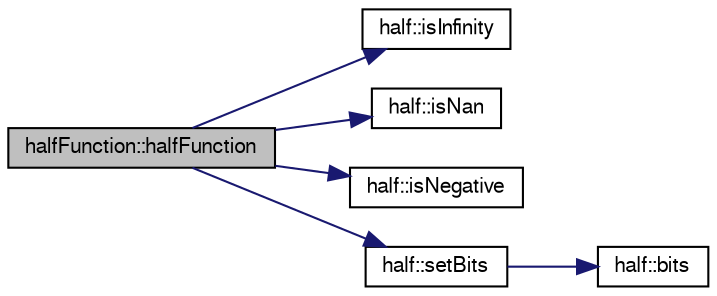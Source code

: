 digraph "halfFunction::halfFunction"
{
  bgcolor="transparent";
  edge [fontname="FreeSans",fontsize="10",labelfontname="FreeSans",labelfontsize="10"];
  node [fontname="FreeSans",fontsize="10",shape=record];
  rankdir="LR";
  Node1 [label="halfFunction::halfFunction",height=0.2,width=0.4,color="black", fillcolor="grey75", style="filled" fontcolor="black"];
  Node1 -> Node2 [color="midnightblue",fontsize="10",style="solid",fontname="FreeSans"];
  Node2 [label="half::isInfinity",height=0.2,width=0.4,color="black",URL="$d2/d29/classhalf.html#a90714c49f35d42b3655b7f35ac708d4c"];
  Node1 -> Node3 [color="midnightblue",fontsize="10",style="solid",fontname="FreeSans"];
  Node3 [label="half::isNan",height=0.2,width=0.4,color="black",URL="$d2/d29/classhalf.html#a1397ee9878447f03194ad08197cc4b25"];
  Node1 -> Node4 [color="midnightblue",fontsize="10",style="solid",fontname="FreeSans"];
  Node4 [label="half::isNegative",height=0.2,width=0.4,color="black",URL="$d2/d29/classhalf.html#aa6b749ad4930303736f581d034ec0499"];
  Node1 -> Node5 [color="midnightblue",fontsize="10",style="solid",fontname="FreeSans"];
  Node5 [label="half::setBits",height=0.2,width=0.4,color="black",URL="$d2/d29/classhalf.html#a4857b7bd2071eb5c23e35cd8d2bea79a"];
  Node5 -> Node6 [color="midnightblue",fontsize="10",style="solid",fontname="FreeSans"];
  Node6 [label="half::bits",height=0.2,width=0.4,color="black",URL="$d2/d29/classhalf.html#a0ddbf7dafaa9b839ae9fc3ac4c8b39ed"];
}
